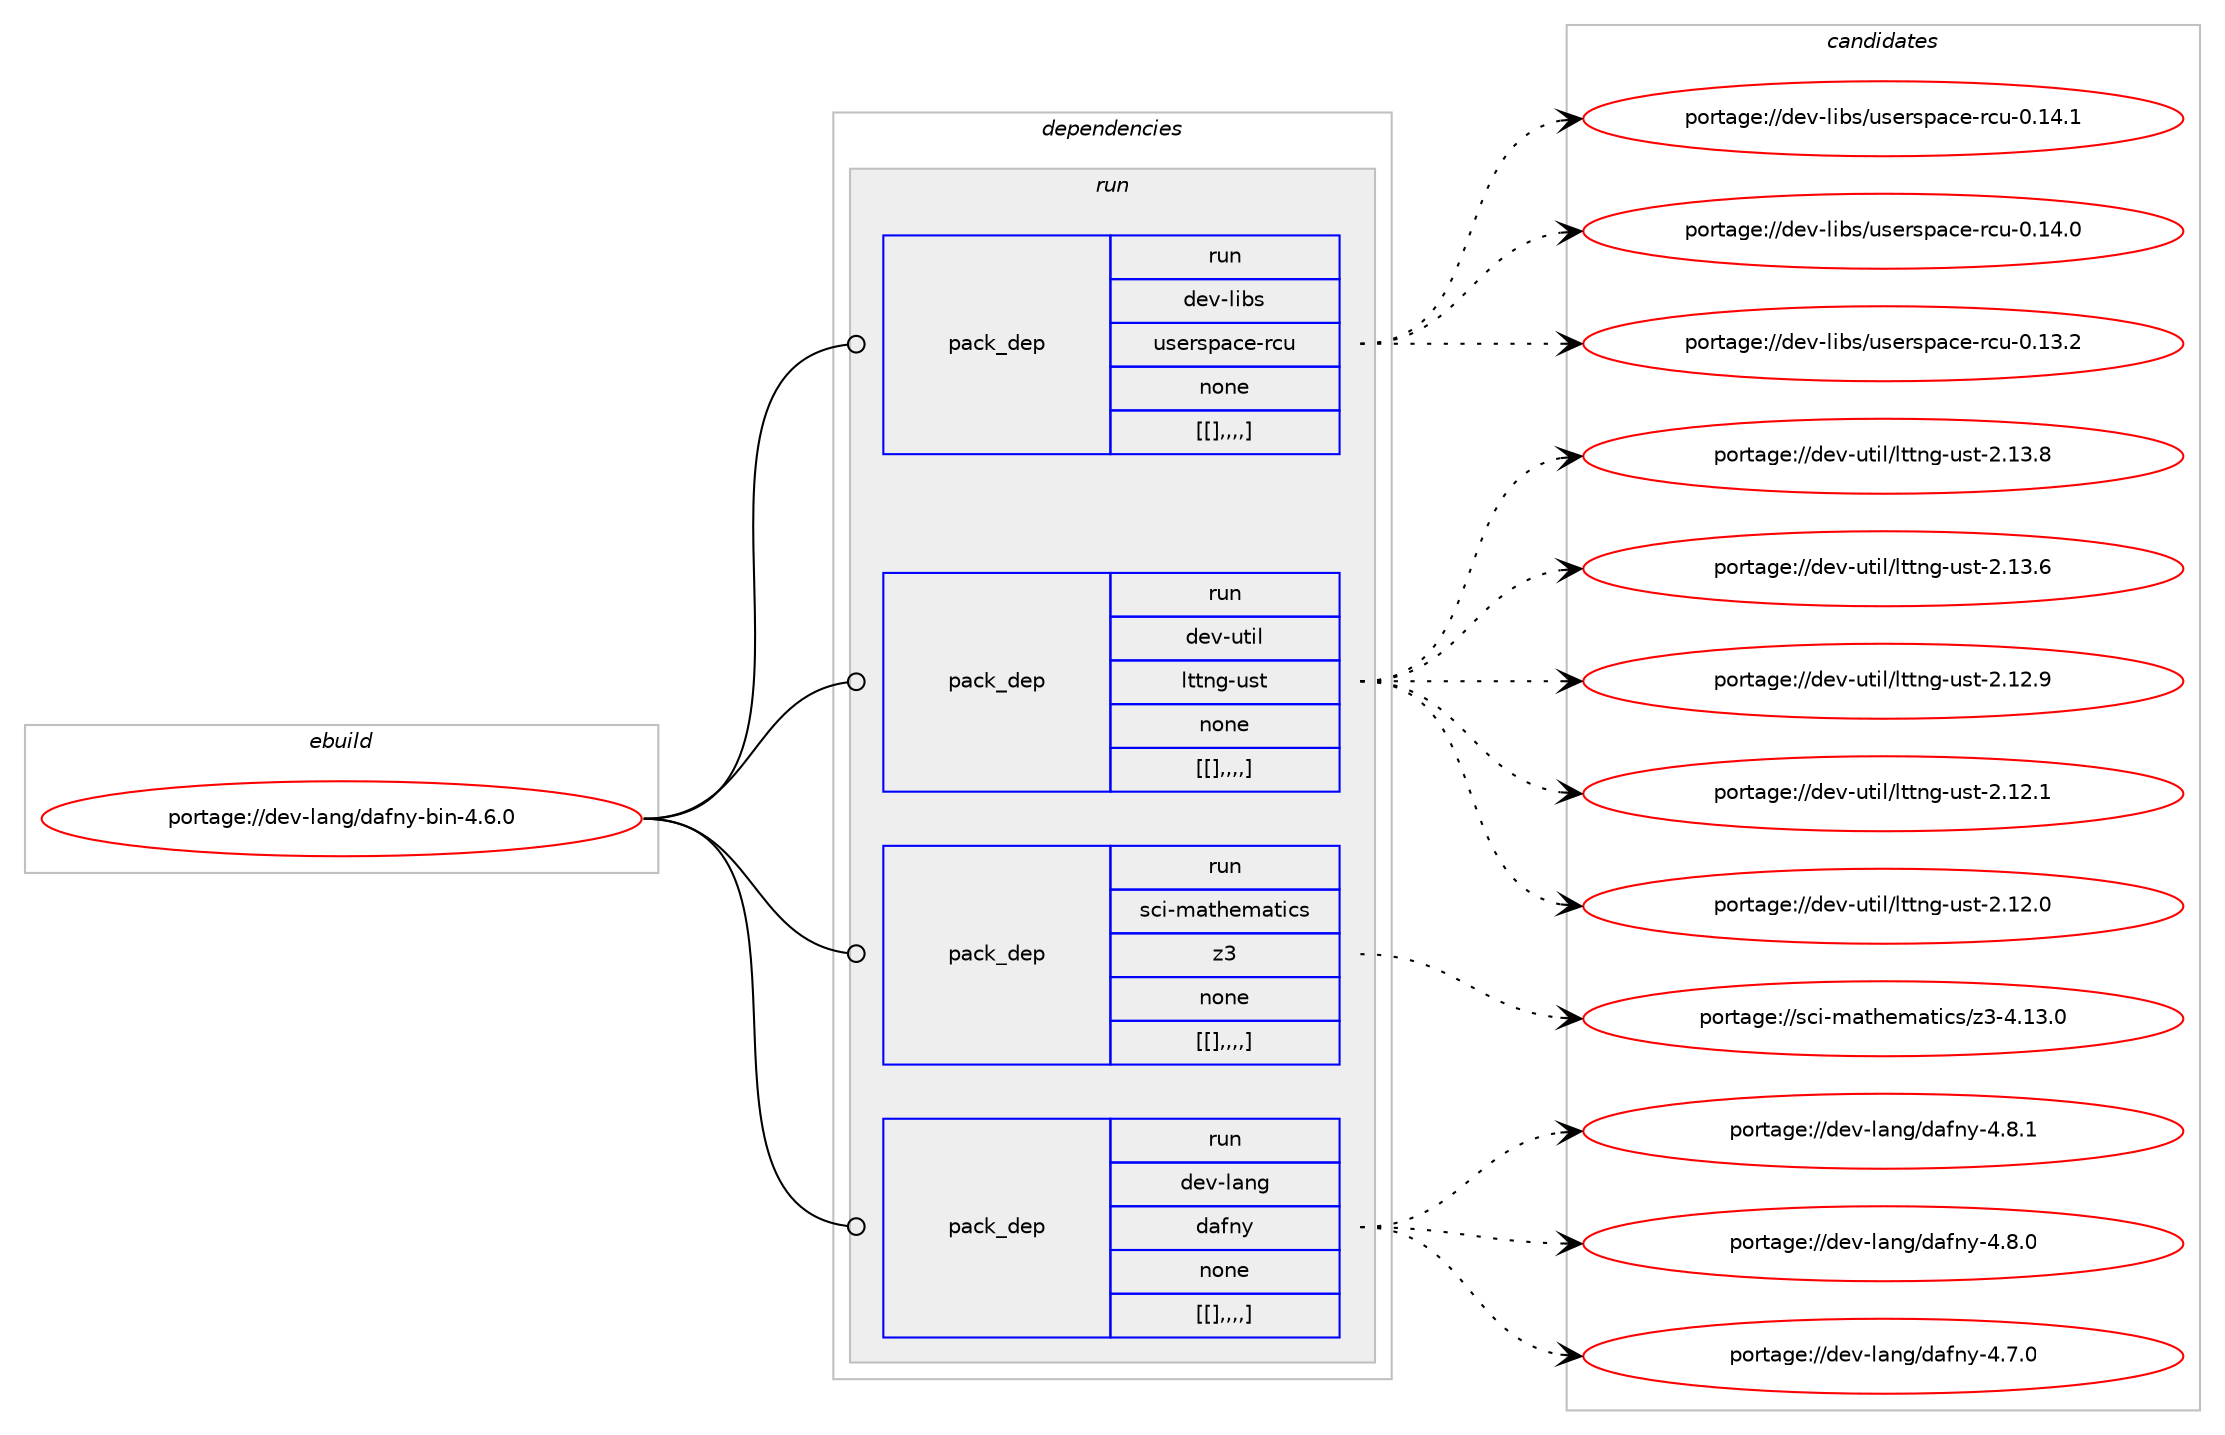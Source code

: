 digraph prolog {

# *************
# Graph options
# *************

newrank=true;
concentrate=true;
compound=true;
graph [rankdir=LR,fontname=Helvetica,fontsize=10,ranksep=1.5];#, ranksep=2.5, nodesep=0.2];
edge  [arrowhead=vee];
node  [fontname=Helvetica,fontsize=10];

# **********
# The ebuild
# **********

subgraph cluster_leftcol {
color=gray;
label=<<i>ebuild</i>>;
id [label="portage://dev-lang/dafny-bin-4.6.0", color=red, width=4, href="../dev-lang/dafny-bin-4.6.0.svg"];
}

# ****************
# The dependencies
# ****************

subgraph cluster_midcol {
color=gray;
label=<<i>dependencies</i>>;
subgraph cluster_compile {
fillcolor="#eeeeee";
style=filled;
label=<<i>compile</i>>;
}
subgraph cluster_compileandrun {
fillcolor="#eeeeee";
style=filled;
label=<<i>compile and run</i>>;
}
subgraph cluster_run {
fillcolor="#eeeeee";
style=filled;
label=<<i>run</i>>;
subgraph pack74753 {
dependency98983 [label=<<TABLE BORDER="0" CELLBORDER="1" CELLSPACING="0" CELLPADDING="4" WIDTH="220"><TR><TD ROWSPAN="6" CELLPADDING="30">pack_dep</TD></TR><TR><TD WIDTH="110">run</TD></TR><TR><TD>dev-libs</TD></TR><TR><TD>userspace-rcu</TD></TR><TR><TD>none</TD></TR><TR><TD>[[],,,,]</TD></TR></TABLE>>, shape=none, color=blue];
}
id:e -> dependency98983:w [weight=20,style="solid",arrowhead="odot"];
subgraph pack74754 {
dependency98984 [label=<<TABLE BORDER="0" CELLBORDER="1" CELLSPACING="0" CELLPADDING="4" WIDTH="220"><TR><TD ROWSPAN="6" CELLPADDING="30">pack_dep</TD></TR><TR><TD WIDTH="110">run</TD></TR><TR><TD>dev-util</TD></TR><TR><TD>lttng-ust</TD></TR><TR><TD>none</TD></TR><TR><TD>[[],,,,]</TD></TR></TABLE>>, shape=none, color=blue];
}
id:e -> dependency98984:w [weight=20,style="solid",arrowhead="odot"];
subgraph pack74755 {
dependency98985 [label=<<TABLE BORDER="0" CELLBORDER="1" CELLSPACING="0" CELLPADDING="4" WIDTH="220"><TR><TD ROWSPAN="6" CELLPADDING="30">pack_dep</TD></TR><TR><TD WIDTH="110">run</TD></TR><TR><TD>sci-mathematics</TD></TR><TR><TD>z3</TD></TR><TR><TD>none</TD></TR><TR><TD>[[],,,,]</TD></TR></TABLE>>, shape=none, color=blue];
}
id:e -> dependency98985:w [weight=20,style="solid",arrowhead="odot"];
subgraph pack74756 {
dependency98986 [label=<<TABLE BORDER="0" CELLBORDER="1" CELLSPACING="0" CELLPADDING="4" WIDTH="220"><TR><TD ROWSPAN="6" CELLPADDING="30">pack_dep</TD></TR><TR><TD WIDTH="110">run</TD></TR><TR><TD>dev-lang</TD></TR><TR><TD>dafny</TD></TR><TR><TD>none</TD></TR><TR><TD>[[],,,,]</TD></TR></TABLE>>, shape=none, color=blue];
}
id:e -> dependency98986:w [weight=20,style="solid",arrowhead="odot"];
}
}

# **************
# The candidates
# **************

subgraph cluster_choices {
rank=same;
color=gray;
label=<<i>candidates</i>>;

subgraph choice74753 {
color=black;
nodesep=1;
choice1001011184510810598115471171151011141151129799101451149911745484649524649 [label="portage://dev-libs/userspace-rcu-0.14.1", color=red, width=4,href="../dev-libs/userspace-rcu-0.14.1.svg"];
choice1001011184510810598115471171151011141151129799101451149911745484649524648 [label="portage://dev-libs/userspace-rcu-0.14.0", color=red, width=4,href="../dev-libs/userspace-rcu-0.14.0.svg"];
choice1001011184510810598115471171151011141151129799101451149911745484649514650 [label="portage://dev-libs/userspace-rcu-0.13.2", color=red, width=4,href="../dev-libs/userspace-rcu-0.13.2.svg"];
dependency98983:e -> choice1001011184510810598115471171151011141151129799101451149911745484649524649:w [style=dotted,weight="100"];
dependency98983:e -> choice1001011184510810598115471171151011141151129799101451149911745484649524648:w [style=dotted,weight="100"];
dependency98983:e -> choice1001011184510810598115471171151011141151129799101451149911745484649514650:w [style=dotted,weight="100"];
}
subgraph choice74754 {
color=black;
nodesep=1;
choice10010111845117116105108471081161161101034511711511645504649514656 [label="portage://dev-util/lttng-ust-2.13.8", color=red, width=4,href="../dev-util/lttng-ust-2.13.8.svg"];
choice10010111845117116105108471081161161101034511711511645504649514654 [label="portage://dev-util/lttng-ust-2.13.6", color=red, width=4,href="../dev-util/lttng-ust-2.13.6.svg"];
choice10010111845117116105108471081161161101034511711511645504649504657 [label="portage://dev-util/lttng-ust-2.12.9", color=red, width=4,href="../dev-util/lttng-ust-2.12.9.svg"];
choice10010111845117116105108471081161161101034511711511645504649504649 [label="portage://dev-util/lttng-ust-2.12.1", color=red, width=4,href="../dev-util/lttng-ust-2.12.1.svg"];
choice10010111845117116105108471081161161101034511711511645504649504648 [label="portage://dev-util/lttng-ust-2.12.0", color=red, width=4,href="../dev-util/lttng-ust-2.12.0.svg"];
dependency98984:e -> choice10010111845117116105108471081161161101034511711511645504649514656:w [style=dotted,weight="100"];
dependency98984:e -> choice10010111845117116105108471081161161101034511711511645504649514654:w [style=dotted,weight="100"];
dependency98984:e -> choice10010111845117116105108471081161161101034511711511645504649504657:w [style=dotted,weight="100"];
dependency98984:e -> choice10010111845117116105108471081161161101034511711511645504649504649:w [style=dotted,weight="100"];
dependency98984:e -> choice10010111845117116105108471081161161101034511711511645504649504648:w [style=dotted,weight="100"];
}
subgraph choice74755 {
color=black;
nodesep=1;
choice1159910545109971161041011099711610599115471225145524649514648 [label="portage://sci-mathematics/z3-4.13.0", color=red, width=4,href="../sci-mathematics/z3-4.13.0.svg"];
dependency98985:e -> choice1159910545109971161041011099711610599115471225145524649514648:w [style=dotted,weight="100"];
}
subgraph choice74756 {
color=black;
nodesep=1;
choice10010111845108971101034710097102110121455246564649 [label="portage://dev-lang/dafny-4.8.1", color=red, width=4,href="../dev-lang/dafny-4.8.1.svg"];
choice10010111845108971101034710097102110121455246564648 [label="portage://dev-lang/dafny-4.8.0", color=red, width=4,href="../dev-lang/dafny-4.8.0.svg"];
choice10010111845108971101034710097102110121455246554648 [label="portage://dev-lang/dafny-4.7.0", color=red, width=4,href="../dev-lang/dafny-4.7.0.svg"];
dependency98986:e -> choice10010111845108971101034710097102110121455246564649:w [style=dotted,weight="100"];
dependency98986:e -> choice10010111845108971101034710097102110121455246564648:w [style=dotted,weight="100"];
dependency98986:e -> choice10010111845108971101034710097102110121455246554648:w [style=dotted,weight="100"];
}
}

}
